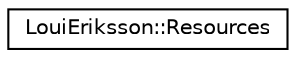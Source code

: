 digraph "Graphical Class Hierarchy"
{
 // LATEX_PDF_SIZE
  edge [fontname="Helvetica",fontsize="10",labelfontname="Helvetica",labelfontsize="10"];
  node [fontname="Helvetica",fontsize="10",shape=record];
  rankdir="LR";
  Node0 [label="LouiEriksson::Resources",height=0.2,width=0.4,color="black", fillcolor="white", style="filled",URL="$class_loui_eriksson_1_1_resources.html",tooltip=" "];
}
